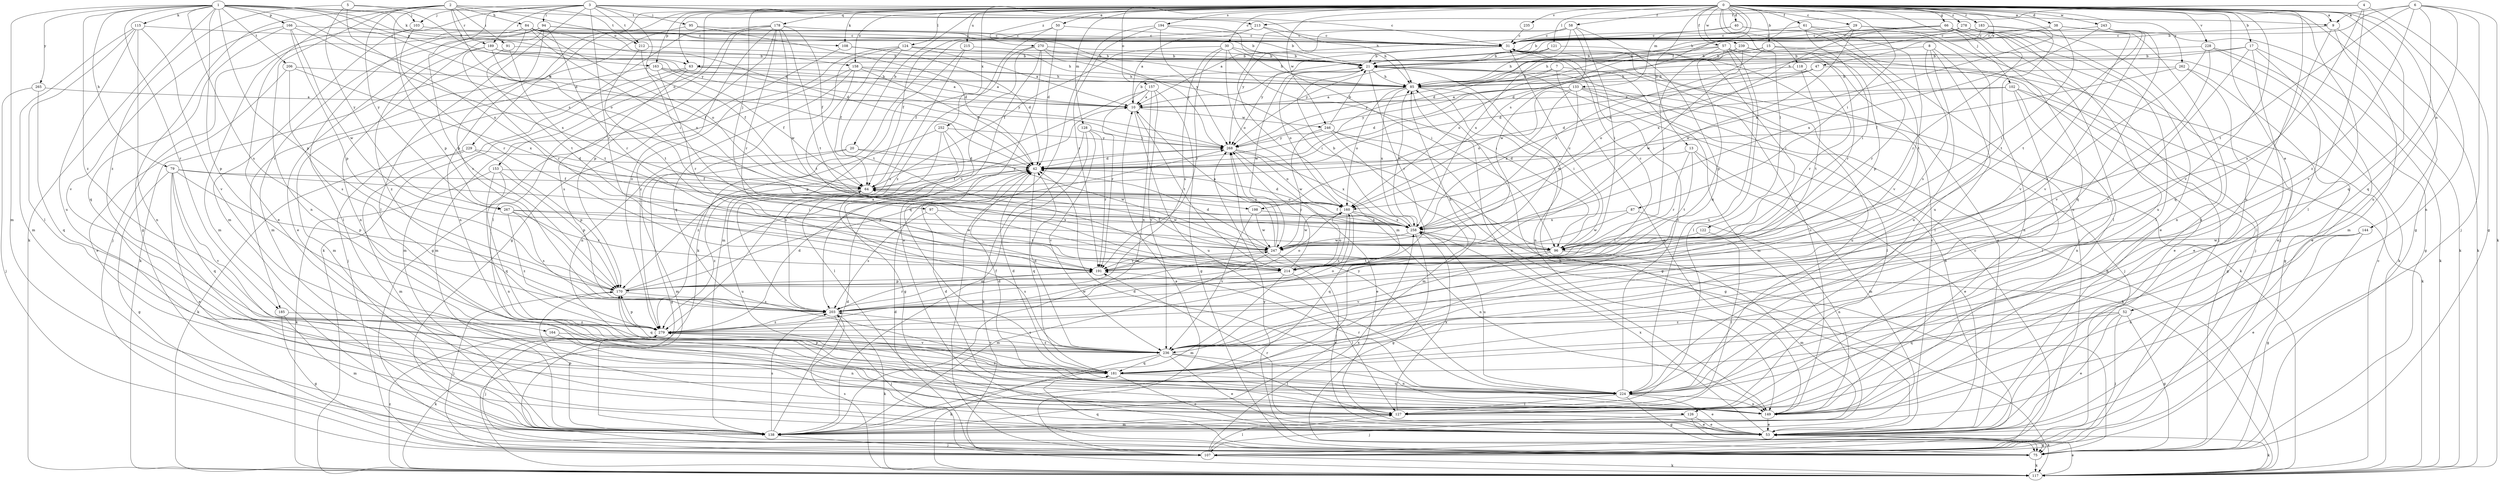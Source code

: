 strict digraph  {
0;
1;
2;
3;
4;
5;
6;
7;
8;
9;
10;
13;
15;
17;
20;
21;
29;
30;
31;
38;
40;
42;
47;
50;
52;
53;
57;
58;
61;
63;
64;
66;
75;
79;
84;
85;
87;
91;
94;
95;
96;
97;
102;
103;
107;
108;
115;
117;
118;
121;
122;
124;
126;
127;
128;
133;
138;
144;
149;
153;
157;
158;
160;
163;
164;
166;
170;
178;
181;
183;
185;
189;
191;
194;
198;
203;
206;
212;
213;
214;
215;
224;
228;
229;
235;
236;
239;
243;
246;
247;
252;
258;
262;
265;
267;
268;
270;
278;
279;
0 -> 9  [label=a];
0 -> 13  [label=b];
0 -> 15  [label=b];
0 -> 17  [label=b];
0 -> 20  [label=b];
0 -> 29  [label=c];
0 -> 30  [label=c];
0 -> 38  [label=d];
0 -> 40  [label=d];
0 -> 47  [label=e];
0 -> 50  [label=e];
0 -> 52  [label=e];
0 -> 57  [label=f];
0 -> 58  [label=f];
0 -> 61  [label=f];
0 -> 63  [label=f];
0 -> 66  [label=g];
0 -> 75  [label=g];
0 -> 87  [label=i];
0 -> 97  [label=j];
0 -> 102  [label=j];
0 -> 108  [label=k];
0 -> 118  [label=l];
0 -> 121  [label=l];
0 -> 122  [label=l];
0 -> 124  [label=l];
0 -> 126  [label=l];
0 -> 128  [label=m];
0 -> 133  [label=m];
0 -> 144  [label=n];
0 -> 149  [label=n];
0 -> 153  [label=o];
0 -> 157  [label=o];
0 -> 158  [label=o];
0 -> 163  [label=p];
0 -> 178  [label=q];
0 -> 181  [label=q];
0 -> 183  [label=r];
0 -> 185  [label=r];
0 -> 194  [label=s];
0 -> 198  [label=s];
0 -> 215  [label=u];
0 -> 224  [label=u];
0 -> 228  [label=v];
0 -> 229  [label=v];
0 -> 235  [label=v];
0 -> 236  [label=v];
0 -> 239  [label=w];
0 -> 243  [label=w];
0 -> 246  [label=w];
0 -> 252  [label=x];
0 -> 258  [label=x];
0 -> 262  [label=y];
0 -> 270  [label=z];
0 -> 278  [label=z];
1 -> 42  [label=d];
1 -> 63  [label=f];
1 -> 79  [label=h];
1 -> 103  [label=j];
1 -> 108  [label=k];
1 -> 115  [label=k];
1 -> 117  [label=k];
1 -> 138  [label=m];
1 -> 163  [label=p];
1 -> 164  [label=p];
1 -> 166  [label=p];
1 -> 170  [label=p];
1 -> 185  [label=r];
1 -> 198  [label=s];
1 -> 203  [label=s];
1 -> 206  [label=t];
1 -> 265  [label=y];
1 -> 279  [label=z];
2 -> 53  [label=e];
2 -> 75  [label=g];
2 -> 84  [label=h];
2 -> 91  [label=i];
2 -> 149  [label=n];
2 -> 158  [label=o];
2 -> 160  [label=o];
2 -> 170  [label=p];
2 -> 189  [label=r];
2 -> 212  [label=t];
2 -> 267  [label=y];
3 -> 9  [label=a];
3 -> 31  [label=c];
3 -> 85  [label=h];
3 -> 94  [label=i];
3 -> 95  [label=i];
3 -> 96  [label=i];
3 -> 103  [label=j];
3 -> 126  [label=l];
3 -> 138  [label=m];
3 -> 170  [label=p];
3 -> 189  [label=r];
3 -> 191  [label=r];
3 -> 212  [label=t];
4 -> 75  [label=g];
4 -> 85  [label=h];
4 -> 203  [label=s];
4 -> 213  [label=t];
4 -> 236  [label=v];
5 -> 213  [label=t];
5 -> 258  [label=x];
5 -> 267  [label=y];
5 -> 268  [label=y];
5 -> 279  [label=z];
6 -> 9  [label=a];
6 -> 21  [label=b];
6 -> 107  [label=j];
6 -> 117  [label=k];
6 -> 181  [label=q];
6 -> 214  [label=t];
6 -> 224  [label=u];
6 -> 279  [label=z];
7 -> 85  [label=h];
7 -> 138  [label=m];
7 -> 149  [label=n];
7 -> 268  [label=y];
8 -> 21  [label=b];
8 -> 127  [label=l];
8 -> 149  [label=n];
8 -> 203  [label=s];
8 -> 224  [label=u];
9 -> 31  [label=c];
9 -> 117  [label=k];
9 -> 138  [label=m];
9 -> 181  [label=q];
10 -> 21  [label=b];
10 -> 214  [label=t];
10 -> 224  [label=u];
10 -> 246  [label=w];
13 -> 42  [label=d];
13 -> 53  [label=e];
13 -> 138  [label=m];
13 -> 191  [label=r];
13 -> 214  [label=t];
15 -> 21  [label=b];
15 -> 63  [label=f];
15 -> 107  [label=j];
15 -> 191  [label=r];
15 -> 258  [label=x];
17 -> 21  [label=b];
17 -> 53  [label=e];
17 -> 85  [label=h];
17 -> 117  [label=k];
17 -> 127  [label=l];
17 -> 236  [label=v];
20 -> 42  [label=d];
20 -> 75  [label=g];
20 -> 138  [label=m];
20 -> 247  [label=w];
21 -> 85  [label=h];
21 -> 117  [label=k];
21 -> 149  [label=n];
21 -> 160  [label=o];
21 -> 191  [label=r];
21 -> 247  [label=w];
29 -> 31  [label=c];
29 -> 42  [label=d];
29 -> 107  [label=j];
29 -> 117  [label=k];
29 -> 247  [label=w];
30 -> 21  [label=b];
30 -> 64  [label=f];
30 -> 85  [label=h];
30 -> 96  [label=i];
30 -> 160  [label=o];
30 -> 191  [label=r];
30 -> 203  [label=s];
31 -> 21  [label=b];
31 -> 268  [label=y];
38 -> 31  [label=c];
38 -> 85  [label=h];
38 -> 96  [label=i];
38 -> 149  [label=n];
38 -> 236  [label=v];
40 -> 10  [label=a];
40 -> 31  [label=c];
40 -> 107  [label=j];
40 -> 236  [label=v];
42 -> 64  [label=f];
42 -> 181  [label=q];
47 -> 42  [label=d];
47 -> 53  [label=e];
47 -> 85  [label=h];
47 -> 160  [label=o];
50 -> 31  [label=c];
50 -> 42  [label=d];
50 -> 64  [label=f];
50 -> 279  [label=z];
52 -> 53  [label=e];
52 -> 75  [label=g];
52 -> 107  [label=j];
52 -> 181  [label=q];
52 -> 279  [label=z];
53 -> 31  [label=c];
53 -> 75  [label=g];
53 -> 85  [label=h];
53 -> 117  [label=k];
53 -> 191  [label=r];
53 -> 258  [label=x];
57 -> 21  [label=b];
57 -> 53  [label=e];
57 -> 96  [label=i];
57 -> 117  [label=k];
57 -> 127  [label=l];
57 -> 160  [label=o];
57 -> 170  [label=p];
57 -> 224  [label=u];
58 -> 31  [label=c];
58 -> 96  [label=i];
58 -> 138  [label=m];
58 -> 181  [label=q];
58 -> 247  [label=w];
58 -> 258  [label=x];
58 -> 268  [label=y];
61 -> 31  [label=c];
61 -> 96  [label=i];
61 -> 214  [label=t];
61 -> 224  [label=u];
63 -> 10  [label=a];
63 -> 85  [label=h];
63 -> 107  [label=j];
63 -> 138  [label=m];
63 -> 203  [label=s];
64 -> 160  [label=o];
64 -> 224  [label=u];
64 -> 247  [label=w];
64 -> 268  [label=y];
64 -> 279  [label=z];
66 -> 10  [label=a];
66 -> 31  [label=c];
66 -> 107  [label=j];
66 -> 127  [label=l];
66 -> 224  [label=u];
66 -> 258  [label=x];
75 -> 117  [label=k];
75 -> 181  [label=q];
75 -> 268  [label=y];
79 -> 53  [label=e];
79 -> 64  [label=f];
79 -> 75  [label=g];
79 -> 96  [label=i];
79 -> 170  [label=p];
79 -> 181  [label=q];
79 -> 236  [label=v];
84 -> 21  [label=b];
84 -> 31  [label=c];
84 -> 42  [label=d];
84 -> 85  [label=h];
84 -> 127  [label=l];
84 -> 138  [label=m];
84 -> 160  [label=o];
84 -> 214  [label=t];
84 -> 258  [label=x];
85 -> 10  [label=a];
85 -> 75  [label=g];
85 -> 96  [label=i];
85 -> 149  [label=n];
85 -> 160  [label=o];
85 -> 258  [label=x];
87 -> 149  [label=n];
87 -> 247  [label=w];
87 -> 258  [label=x];
91 -> 21  [label=b];
91 -> 117  [label=k];
91 -> 214  [label=t];
94 -> 21  [label=b];
94 -> 31  [label=c];
94 -> 53  [label=e];
94 -> 138  [label=m];
94 -> 149  [label=n];
94 -> 191  [label=r];
94 -> 203  [label=s];
95 -> 31  [label=c];
95 -> 42  [label=d];
95 -> 149  [label=n];
96 -> 31  [label=c];
96 -> 138  [label=m];
96 -> 214  [label=t];
96 -> 236  [label=v];
97 -> 203  [label=s];
97 -> 214  [label=t];
97 -> 258  [label=x];
102 -> 10  [label=a];
102 -> 42  [label=d];
102 -> 75  [label=g];
102 -> 117  [label=k];
102 -> 127  [label=l];
102 -> 149  [label=n];
103 -> 31  [label=c];
103 -> 107  [label=j];
103 -> 191  [label=r];
107 -> 10  [label=a];
107 -> 21  [label=b];
107 -> 31  [label=c];
107 -> 42  [label=d];
107 -> 117  [label=k];
107 -> 127  [label=l];
107 -> 258  [label=x];
108 -> 21  [label=b];
108 -> 42  [label=d];
108 -> 75  [label=g];
115 -> 31  [label=c];
115 -> 127  [label=l];
115 -> 138  [label=m];
115 -> 149  [label=n];
115 -> 224  [label=u];
115 -> 236  [label=v];
117 -> 21  [label=b];
117 -> 31  [label=c];
117 -> 53  [label=e];
117 -> 203  [label=s];
117 -> 279  [label=z];
118 -> 85  [label=h];
118 -> 191  [label=r];
118 -> 214  [label=t];
121 -> 21  [label=b];
121 -> 85  [label=h];
121 -> 96  [label=i];
121 -> 268  [label=y];
122 -> 96  [label=i];
122 -> 127  [label=l];
124 -> 10  [label=a];
124 -> 21  [label=b];
124 -> 64  [label=f];
124 -> 85  [label=h];
124 -> 181  [label=q];
124 -> 214  [label=t];
124 -> 279  [label=z];
126 -> 53  [label=e];
126 -> 107  [label=j];
126 -> 117  [label=k];
127 -> 42  [label=d];
127 -> 53  [label=e];
127 -> 138  [label=m];
127 -> 258  [label=x];
128 -> 117  [label=k];
128 -> 138  [label=m];
128 -> 191  [label=r];
128 -> 236  [label=v];
128 -> 268  [label=y];
133 -> 10  [label=a];
133 -> 42  [label=d];
133 -> 107  [label=j];
133 -> 127  [label=l];
133 -> 160  [label=o];
133 -> 224  [label=u];
133 -> 247  [label=w];
133 -> 258  [label=x];
133 -> 268  [label=y];
138 -> 42  [label=d];
138 -> 107  [label=j];
138 -> 170  [label=p];
138 -> 203  [label=s];
144 -> 53  [label=e];
144 -> 75  [label=g];
144 -> 149  [label=n];
144 -> 247  [label=w];
149 -> 31  [label=c];
149 -> 42  [label=d];
149 -> 53  [label=e];
153 -> 64  [label=f];
153 -> 117  [label=k];
153 -> 149  [label=n];
153 -> 170  [label=p];
153 -> 181  [label=q];
157 -> 10  [label=a];
157 -> 75  [label=g];
157 -> 138  [label=m];
157 -> 170  [label=p];
157 -> 191  [label=r];
157 -> 236  [label=v];
158 -> 10  [label=a];
158 -> 42  [label=d];
158 -> 85  [label=h];
158 -> 138  [label=m];
158 -> 149  [label=n];
158 -> 214  [label=t];
160 -> 42  [label=d];
160 -> 149  [label=n];
160 -> 181  [label=q];
160 -> 203  [label=s];
160 -> 247  [label=w];
160 -> 258  [label=x];
163 -> 64  [label=f];
163 -> 85  [label=h];
163 -> 138  [label=m];
163 -> 191  [label=r];
163 -> 268  [label=y];
164 -> 149  [label=n];
164 -> 236  [label=v];
166 -> 31  [label=c];
166 -> 170  [label=p];
166 -> 181  [label=q];
166 -> 236  [label=v];
166 -> 247  [label=w];
166 -> 258  [label=x];
170 -> 10  [label=a];
170 -> 107  [label=j];
170 -> 160  [label=o];
170 -> 181  [label=q];
170 -> 203  [label=s];
170 -> 268  [label=y];
178 -> 31  [label=c];
178 -> 64  [label=f];
178 -> 75  [label=g];
178 -> 117  [label=k];
178 -> 127  [label=l];
178 -> 170  [label=p];
178 -> 191  [label=r];
178 -> 214  [label=t];
178 -> 247  [label=w];
178 -> 279  [label=z];
181 -> 42  [label=d];
181 -> 53  [label=e];
181 -> 224  [label=u];
183 -> 31  [label=c];
183 -> 42  [label=d];
183 -> 149  [label=n];
183 -> 214  [label=t];
185 -> 75  [label=g];
185 -> 138  [label=m];
185 -> 279  [label=z];
189 -> 10  [label=a];
189 -> 21  [label=b];
189 -> 64  [label=f];
189 -> 191  [label=r];
189 -> 279  [label=z];
191 -> 170  [label=p];
194 -> 31  [label=c];
194 -> 96  [label=i];
194 -> 107  [label=j];
194 -> 191  [label=r];
194 -> 268  [label=y];
198 -> 236  [label=v];
198 -> 247  [label=w];
198 -> 258  [label=x];
203 -> 85  [label=h];
203 -> 107  [label=j];
203 -> 117  [label=k];
203 -> 191  [label=r];
203 -> 279  [label=z];
206 -> 53  [label=e];
206 -> 85  [label=h];
206 -> 203  [label=s];
206 -> 258  [label=x];
212 -> 21  [label=b];
212 -> 64  [label=f];
212 -> 214  [label=t];
213 -> 10  [label=a];
213 -> 31  [label=c];
213 -> 85  [label=h];
213 -> 117  [label=k];
214 -> 31  [label=c];
214 -> 127  [label=l];
214 -> 138  [label=m];
214 -> 160  [label=o];
214 -> 203  [label=s];
214 -> 268  [label=y];
215 -> 21  [label=b];
215 -> 138  [label=m];
215 -> 203  [label=s];
224 -> 31  [label=c];
224 -> 42  [label=d];
224 -> 53  [label=e];
224 -> 75  [label=g];
224 -> 127  [label=l];
224 -> 149  [label=n];
224 -> 170  [label=p];
224 -> 191  [label=r];
224 -> 268  [label=y];
224 -> 279  [label=z];
228 -> 21  [label=b];
228 -> 53  [label=e];
228 -> 75  [label=g];
228 -> 203  [label=s];
228 -> 236  [label=v];
229 -> 42  [label=d];
229 -> 117  [label=k];
229 -> 138  [label=m];
229 -> 170  [label=p];
235 -> 31  [label=c];
236 -> 42  [label=d];
236 -> 53  [label=e];
236 -> 64  [label=f];
236 -> 117  [label=k];
236 -> 127  [label=l];
236 -> 149  [label=n];
236 -> 181  [label=q];
236 -> 203  [label=s];
236 -> 279  [label=z];
239 -> 21  [label=b];
239 -> 85  [label=h];
239 -> 170  [label=p];
239 -> 191  [label=r];
239 -> 247  [label=w];
243 -> 31  [label=c];
243 -> 181  [label=q];
243 -> 214  [label=t];
243 -> 236  [label=v];
243 -> 258  [label=x];
246 -> 21  [label=b];
246 -> 75  [label=g];
246 -> 117  [label=k];
246 -> 138  [label=m];
246 -> 247  [label=w];
246 -> 268  [label=y];
247 -> 10  [label=a];
247 -> 42  [label=d];
247 -> 53  [label=e];
247 -> 64  [label=f];
247 -> 138  [label=m];
247 -> 191  [label=r];
247 -> 268  [label=y];
252 -> 75  [label=g];
252 -> 127  [label=l];
252 -> 203  [label=s];
252 -> 268  [label=y];
252 -> 279  [label=z];
258 -> 21  [label=b];
258 -> 64  [label=f];
258 -> 75  [label=g];
258 -> 85  [label=h];
258 -> 96  [label=i];
258 -> 224  [label=u];
258 -> 247  [label=w];
262 -> 53  [label=e];
262 -> 64  [label=f];
262 -> 75  [label=g];
262 -> 85  [label=h];
265 -> 10  [label=a];
265 -> 107  [label=j];
265 -> 181  [label=q];
267 -> 191  [label=r];
267 -> 203  [label=s];
267 -> 247  [label=w];
267 -> 258  [label=x];
267 -> 279  [label=z];
268 -> 42  [label=d];
268 -> 53  [label=e];
268 -> 160  [label=o];
268 -> 258  [label=x];
270 -> 21  [label=b];
270 -> 53  [label=e];
270 -> 64  [label=f];
270 -> 96  [label=i];
270 -> 181  [label=q];
270 -> 203  [label=s];
270 -> 268  [label=y];
278 -> 21  [label=b];
278 -> 31  [label=c];
278 -> 53  [label=e];
278 -> 127  [label=l];
278 -> 160  [label=o];
278 -> 191  [label=r];
278 -> 224  [label=u];
279 -> 42  [label=d];
279 -> 107  [label=j];
279 -> 117  [label=k];
279 -> 160  [label=o];
279 -> 170  [label=p];
279 -> 236  [label=v];
279 -> 247  [label=w];
}
